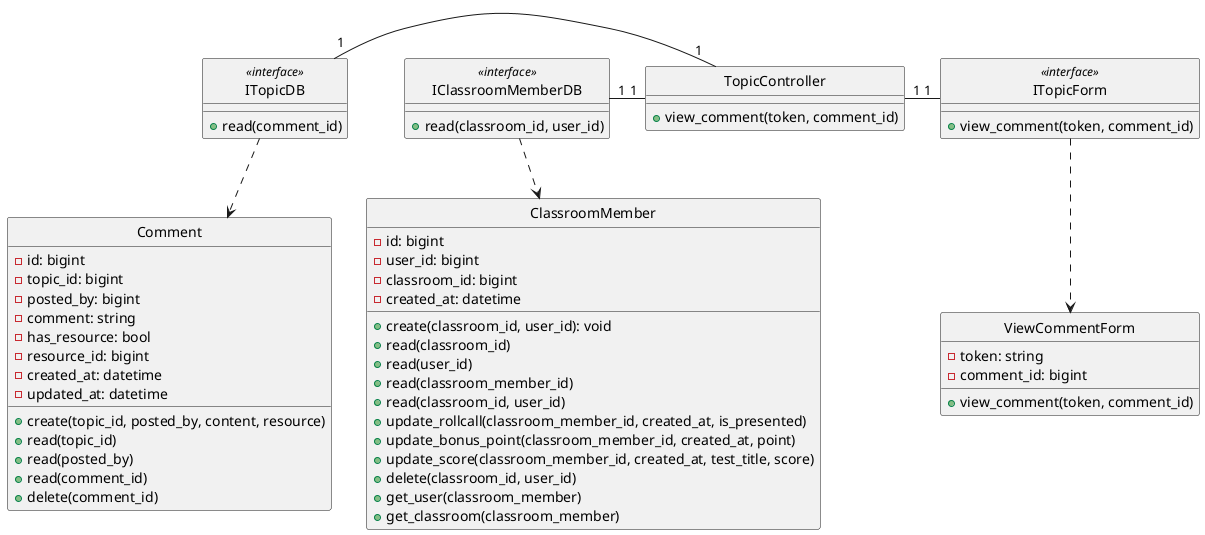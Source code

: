 @startuml createTopic

class ViewCommentForm {
    - token: string
    - comment_id: bigint

    + view_comment(token, comment_id)
}

class ITopicForm <<interface>> {
    + view_comment(token, comment_id)
}

class TopicController {
    + view_comment(token, comment_id)
}

class ClassroomMember {
    - id: bigint
    - user_id: bigint
    - classroom_id: bigint
    - created_at: datetime

    + create(classroom_id, user_id): void
    + read(classroom_id)
    + read(user_id)
    + read(classroom_member_id)
    + read(classroom_id, user_id)
    + update_rollcall(classroom_member_id, created_at, is_presented)
    + update_bonus_point(classroom_member_id, created_at, point)
    + update_score(classroom_member_id, created_at, test_title, score)
    + delete(classroom_id, user_id)
    + get_user(classroom_member)
    + get_classroom(classroom_member)
}

class IClassroomMemberDB <<interface>> {
    + read(classroom_id, user_id)
}


class Comment {
    - id: bigint
    - topic_id: bigint
    - posted_by: bigint
    - comment: string
    - has_resource: bool
    - resource_id: bigint
    - created_at: datetime
    - updated_at: datetime

    + create(topic_id, posted_by, content, resource)
    + read(topic_id)
    + read(posted_by)
    + read(comment_id)
    + delete(comment_id)
}

class ITopicDB <<interface>> {
    + read(comment_id)
}

hide ViewCommentForm circle
hide ITopicForm <<interface>> circle
hide TopicController circle
hide IClassroomMemberDB <<interface>> circle
hide ClassroomMember circle
hide ITopicDB <<interface>> circle
hide Comment circle 


ITopicForm .down.> ViewCommentForm
IClassroomMemberDB .down.> ClassroomMember
ITopicDB .down.> Comment
ITopicForm "1"-left-"1" TopicController
TopicController "1"-left-"1" IClassroomMemberDB
TopicController "1"-left-"1" ITopicDB


@enduml
